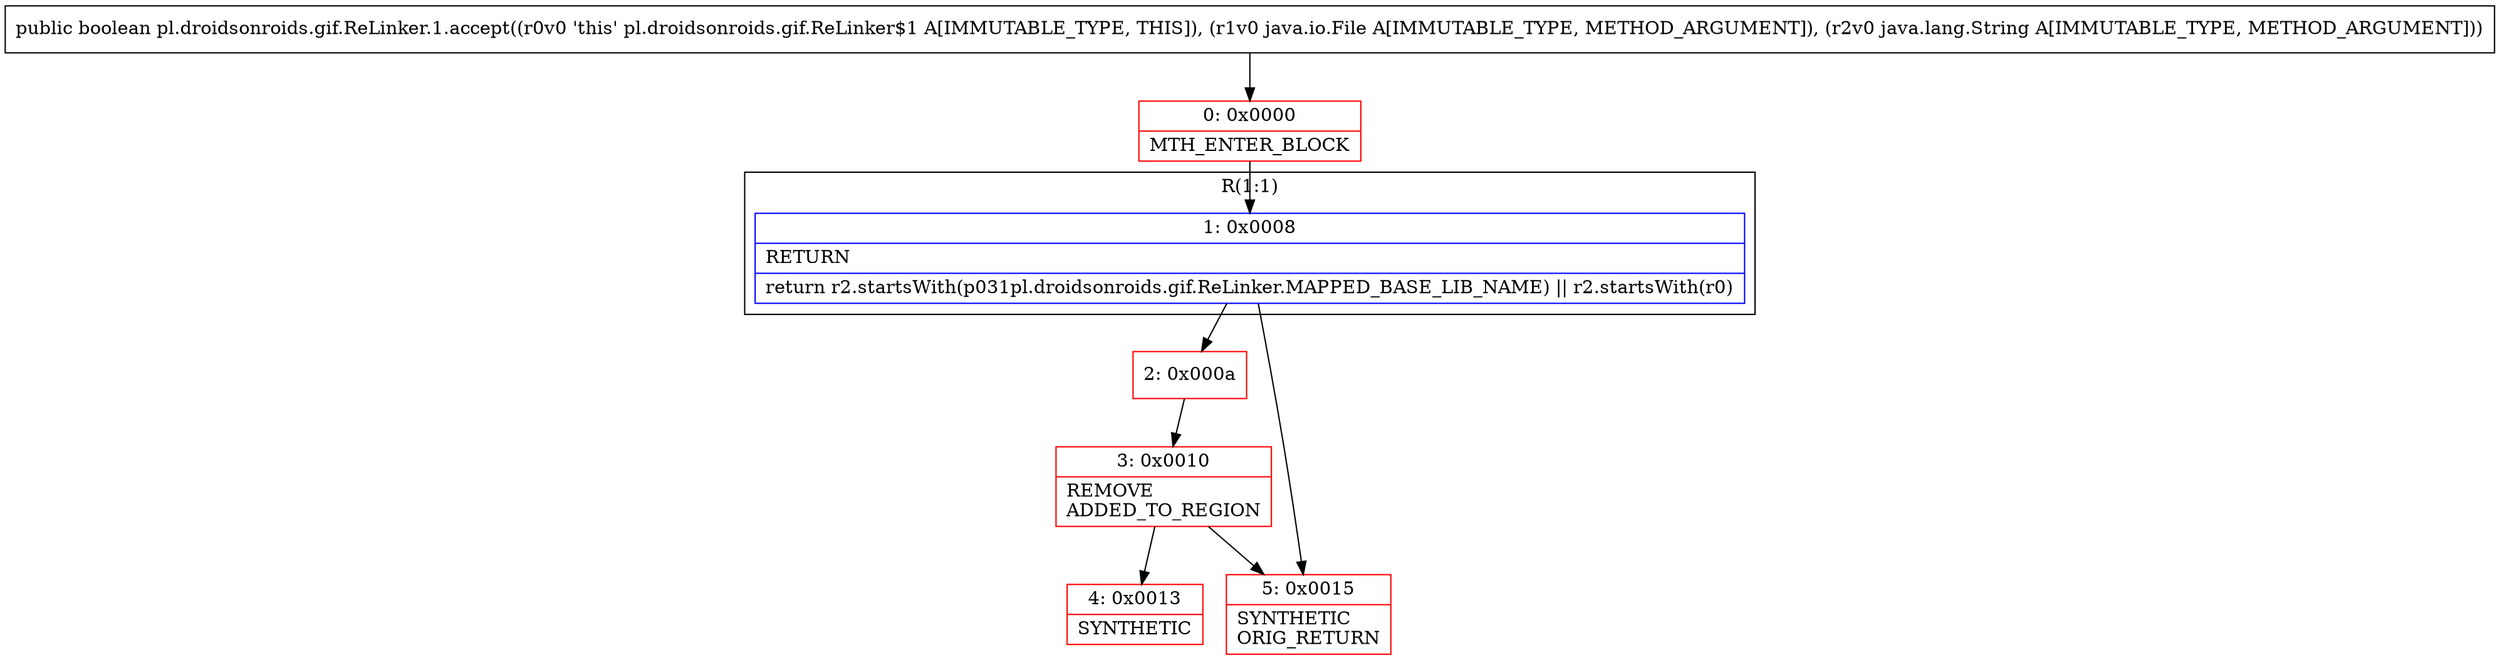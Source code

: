digraph "CFG forpl.droidsonroids.gif.ReLinker.1.accept(Ljava\/io\/File;Ljava\/lang\/String;)Z" {
subgraph cluster_Region_1132186060 {
label = "R(1:1)";
node [shape=record,color=blue];
Node_1 [shape=record,label="{1\:\ 0x0008|RETURN\l|return r2.startsWith(p031pl.droidsonroids.gif.ReLinker.MAPPED_BASE_LIB_NAME) \|\| r2.startsWith(r0)\l}"];
}
Node_0 [shape=record,color=red,label="{0\:\ 0x0000|MTH_ENTER_BLOCK\l}"];
Node_2 [shape=record,color=red,label="{2\:\ 0x000a}"];
Node_3 [shape=record,color=red,label="{3\:\ 0x0010|REMOVE\lADDED_TO_REGION\l}"];
Node_4 [shape=record,color=red,label="{4\:\ 0x0013|SYNTHETIC\l}"];
Node_5 [shape=record,color=red,label="{5\:\ 0x0015|SYNTHETIC\lORIG_RETURN\l}"];
MethodNode[shape=record,label="{public boolean pl.droidsonroids.gif.ReLinker.1.accept((r0v0 'this' pl.droidsonroids.gif.ReLinker$1 A[IMMUTABLE_TYPE, THIS]), (r1v0 java.io.File A[IMMUTABLE_TYPE, METHOD_ARGUMENT]), (r2v0 java.lang.String A[IMMUTABLE_TYPE, METHOD_ARGUMENT])) }"];
MethodNode -> Node_0;
Node_1 -> Node_2;
Node_1 -> Node_5;
Node_0 -> Node_1;
Node_2 -> Node_3;
Node_3 -> Node_4;
Node_3 -> Node_5;
}

